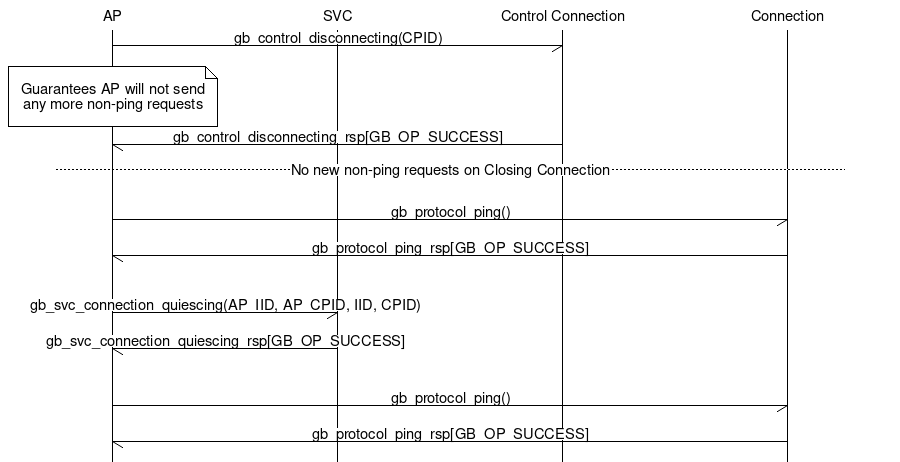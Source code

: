 # MSC for Common Connection Closure Prologue Sub-Sequence

msc {
  hscale = "1.5", arcgradient = "0";

  AP, SVC, Control [ label = "Control Connection" ], CPort [ label = "Connection" ];

  AP->Control [ label = "gb_control_disconnecting(CPID)" ];
  AP note AP [ label = "\nGuarantees AP will not send any more non-ping requests\n" ];
  Control->AP [ label = "gb_control_disconnecting_rsp[GB_OP_SUCCESS]" ],
  |||;
  --- [ label = "No new non-ping requests on Closing Connection" ];
  |||;
  AP->CPort [ label = "gb_protocol_ping()" ];
  CPort->AP [ label = "gb_protocol_ping_rsp[GB_OP_SUCCESS]" ];
  |||;
  AP->SVC [ label = "gb_svc_connection_quiescing(AP_IID, AP_CPID, IID, CPID)" ];
  SVC->AP [ label = "gb_svc_connection_quiescing_rsp[GB_OP_SUCCESS]" ];
  |||;
  AP->CPort [ label = "gb_protocol_ping()" ];
  CPort->AP [ label = "gb_protocol_ping_rsp[GB_OP_SUCCESS]" ];
}
